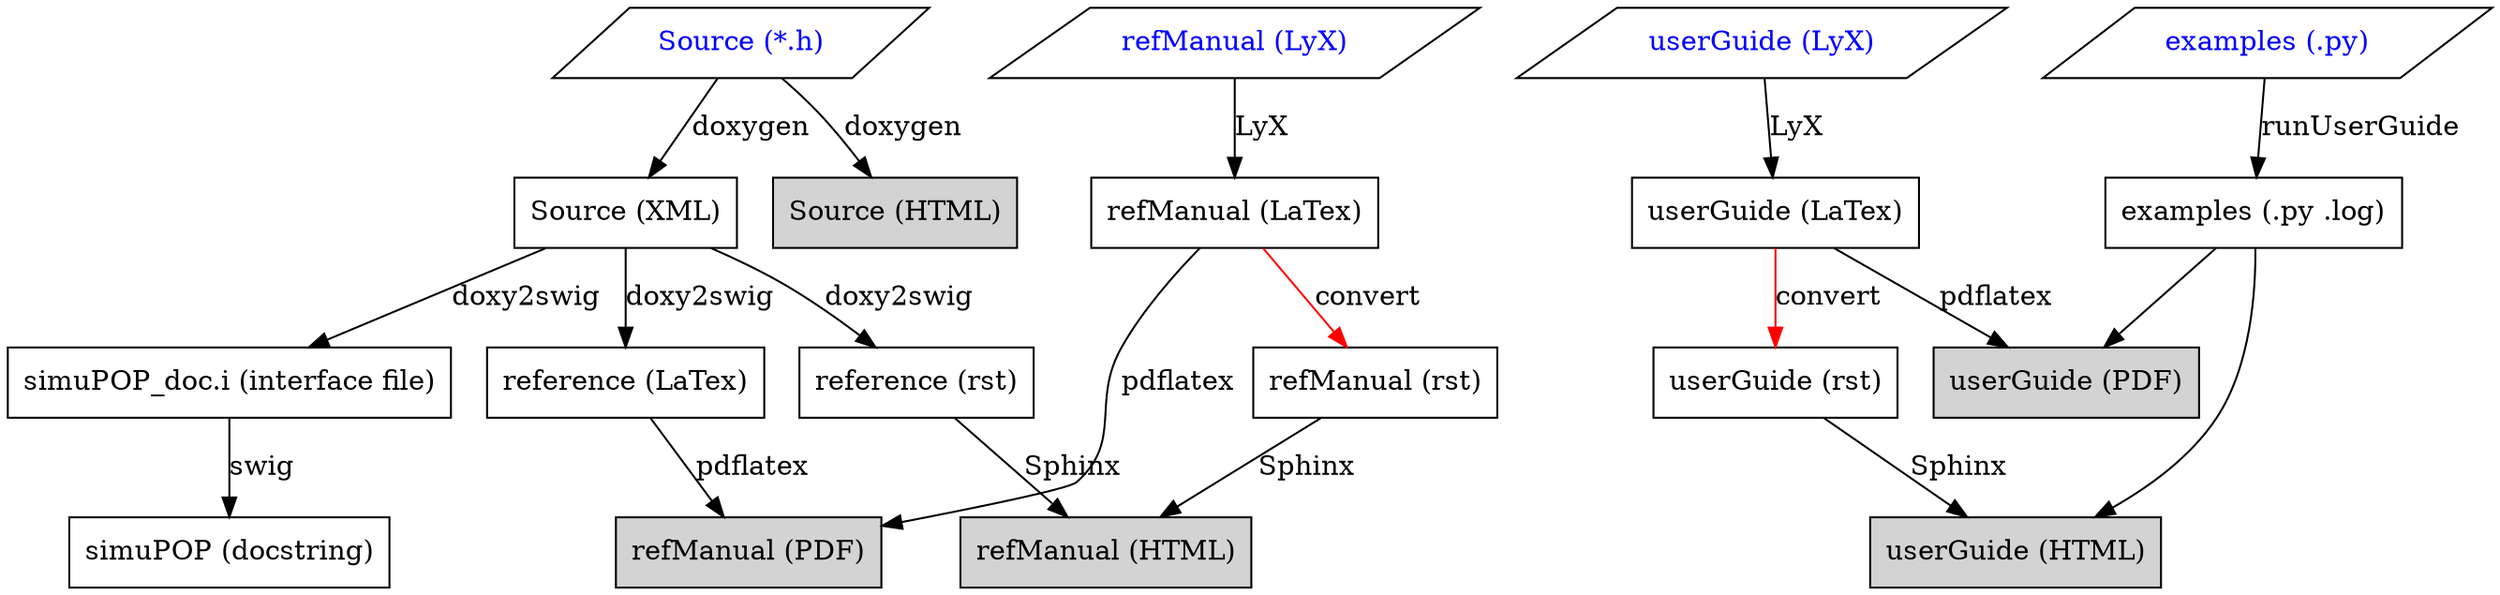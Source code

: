 digraph simuPOP_doc {
	/* source nodes */
	source_h [label="Source (*.h)", shape=parallelogram,fontcolor=blue, rank=source];
	refManual_lyx [label="refManual (LyX)", shape=parallelogram,fontcolor=blue, rank=source];
	userGuide_lyx [label="userGuide (LyX)", shape=parallelogram,fontcolor=blue, rank=source];
	userGuide_py [label="examples (.py)", shape=parallelogram,fontcolor=blue, rank=source];
	
	/* end result nodes */
	source_html [label="Source (HTML)", shape=box, style=filled, rank=sink];
	simuPOP_py [label="simuPOP (docstring)", shape=box, rank=sink];
	refManual_html [label="refManual (HTML)", shape=box, style=filled, rank=sink];
	userGuide_html [label="userGuide (HTML)", shape=box, style=filled, rank=sink];
	refManual_pdf [label="refManual (PDF)", shape=box, style=filled, rank=sink];
	userGuide_pdf [label="userGuide (PDF)", shape=box, style=filled, rank=sink];

	/* intermediate nodes */
	source_xml [label="Source (XML)", shape=box];
	source_i [label="simuPOP_doc.i (interface file)", shape=box];
	reference_rst [label="reference (rst)", shape=box];
	reference_tex [label="reference (LaTex)", shape=box];
	refManual_rst [label="refManual (rst)", shape=box];
	userGuide_rst [label="userGuide (rst)", shape=box];
	refManual_tex [label="refManual (LaTex)", shape=box];
	userGuide_tex [label="userGuide (LaTex)", shape=box];
	userGuide_log [label="examples (.py .log)", shape=box];

	/* processing  */
	source_h -> source_html [label=doxygen];
	source_h -> source_xml [label=doxygen];
	source_xml -> source_i [label=doxy2swig];
	source_xml -> reference_rst [label=doxy2swig];
	source_xml -> reference_tex [label=doxy2swig];
	source_i -> simuPOP_py [label=swig];

	/* processing html */
	userGuide_tex -> userGuide_rst [label=convert, color=red];
	refManual_tex -> refManual_rst [label=convert, color=red];
	reference_rst -> refManual_html [label=Sphinx];
	refManual_rst -> refManual_html [label=Sphinx];
	userGuide_rst -> userGuide_html [label=Sphinx];
	userGuide_py -> userGuide_log [label=runUserGuide];
	userGuide_log -> userGuide_html;

	/* processing pdf */
	userGuide_lyx -> userGuide_tex [label=LyX];
	refManual_lyx -> refManual_tex [label=LyX];
	reference_tex -> refManual_pdf [label=pdflatex];
	refManual_tex -> refManual_pdf [label=pdflatex];
	userGuide_tex -> userGuide_pdf [label=pdflatex];
	userGuide_log -> userGuide_pdf;

}
